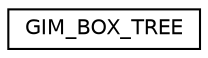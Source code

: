 digraph "Graphical Class Hierarchy"
{
  edge [fontname="Helvetica",fontsize="10",labelfontname="Helvetica",labelfontsize="10"];
  node [fontname="Helvetica",fontsize="10",shape=record];
  rankdir="LR";
  Node1 [label="GIM_BOX_TREE",height=0.2,width=0.4,color="black", fillcolor="white", style="filled",URL="$class_g_i_m___b_o_x___t_r_e_e.html",tooltip="Basic Box tree structure. "];
}
